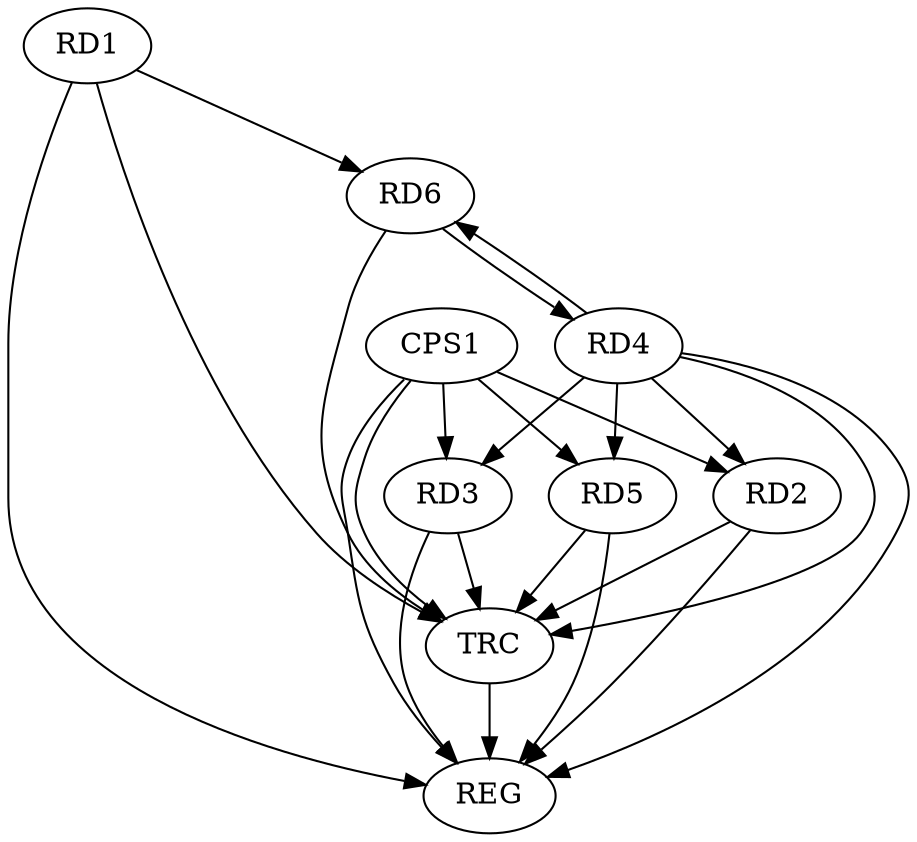 strict digraph G {
  RD1 [ label="RD1" ];
  RD2 [ label="RD2" ];
  RD3 [ label="RD3" ];
  RD4 [ label="RD4" ];
  RD5 [ label="RD5" ];
  RD6 [ label="RD6" ];
  CPS1 [ label="CPS1" ];
  REG [ label="REG" ];
  TRC [ label="TRC" ];
  RD1 -> RD6;
  RD4 -> RD2;
  RD4 -> RD6;
  RD6 -> RD4;
  CPS1 -> RD2;
  CPS1 -> RD3;
  CPS1 -> RD5;
  RD1 -> REG;
  RD2 -> REG;
  RD3 -> REG;
  RD4 -> REG;
  RD5 -> REG;
  CPS1 -> REG;
  RD1 -> TRC;
  RD2 -> TRC;
  RD3 -> TRC;
  RD4 -> TRC;
  RD5 -> TRC;
  RD6 -> TRC;
  CPS1 -> TRC;
  TRC -> REG;
  RD4 -> RD3;
  RD4 -> RD5;
}
